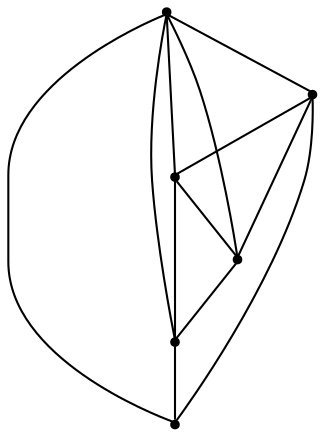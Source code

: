 graph {
  node [shape=point,comment="{\"directed\":false,\"doi\":\"10.1007/978-3-030-92931-2_7\",\"figure\":\"4 (1)\"}"]

  v0 [pos="622.1189060520893,1636.0823808702237"]
  v1 [pos="562.9719485651314,1454.0430538400074"]
  v2 [pos="371.5581571993202,1454.0430538400074"]
  v3 [pos="467.26505288222575,1585.7666271977398"]
  v4 [pos="312.40706646521187,1636.0823808702237"]
  v5 [pos="467.26505288222575,1748.5947297453592"]

  v0 -- v1 [id="-1",pos="622.1189060520893,1636.0823808702237 562.9719485651314,1454.0430538400074 562.9719485651314,1454.0430538400074 562.9719485651314,1454.0430538400074"]
  v0 -- v2 [id="-2",pos="622.1189060520893,1636.0823808702237 371.5581571993202,1454.0430538400074 371.5581571993202,1454.0430538400074 371.5581571993202,1454.0430538400074"]
  v1 -- v2 [id="-3",pos="562.9719485651314,1454.0430538400074 371.5581571993202,1454.0430538400074 371.5581571993202,1454.0430538400074 371.5581571993202,1454.0430538400074"]
  v4 -- v1 [id="-4",pos="312.40706646521187,1636.0823808702237 562.9719485651314,1454.0430538400074 562.9719485651314,1454.0430538400074 562.9719485651314,1454.0430538400074"]
  v4 -- v5 [id="-5",pos="312.40706646521187,1636.0823808702237 467.26505288222575,1748.5947297453592 467.26505288222575,1748.5947297453592 467.26505288222575,1748.5947297453592"]
  v3 -- v0 [id="-6",pos="467.26505288222575,1585.7666271977398 622.1189060520893,1636.0823808702237 622.1189060520893,1636.0823808702237 622.1189060520893,1636.0823808702237"]
  v3 -- v1 [id="-7",pos="467.26505288222575,1585.7666271977398 562.9719485651314,1454.0430538400074 562.9719485651314,1454.0430538400074 562.9719485651314,1454.0430538400074"]
  v2 -- v4 [id="-8",pos="371.5581571993202,1454.0430538400074 312.40706646521187,1636.0823808702237 312.40706646521187,1636.0823808702237 312.40706646521187,1636.0823808702237"]
  v3 -- v2 [id="-9",pos="467.26505288222575,1585.7666271977398 371.5581571993202,1454.0430538400074 371.5581571993202,1454.0430538400074 371.5581571993202,1454.0430538400074"]
  v3 -- v4 [id="-10",pos="467.26505288222575,1585.7666271977398 312.40706646521187,1636.0823808702237 312.40706646521187,1636.0823808702237 312.40706646521187,1636.0823808702237"]
  v3 -- v5 [id="-11",pos="467.26505288222575,1585.7666271977398 467.26505288222575,1748.5947297453592 467.26505288222575,1748.5947297453592 467.26505288222575,1748.5947297453592"]
  v5 -- v0 [id="-12",pos="467.26505288222575,1748.5947297453592 622.1189060520893,1636.0823808702237 622.1189060520893,1636.0823808702237 622.1189060520893,1636.0823808702237"]
}